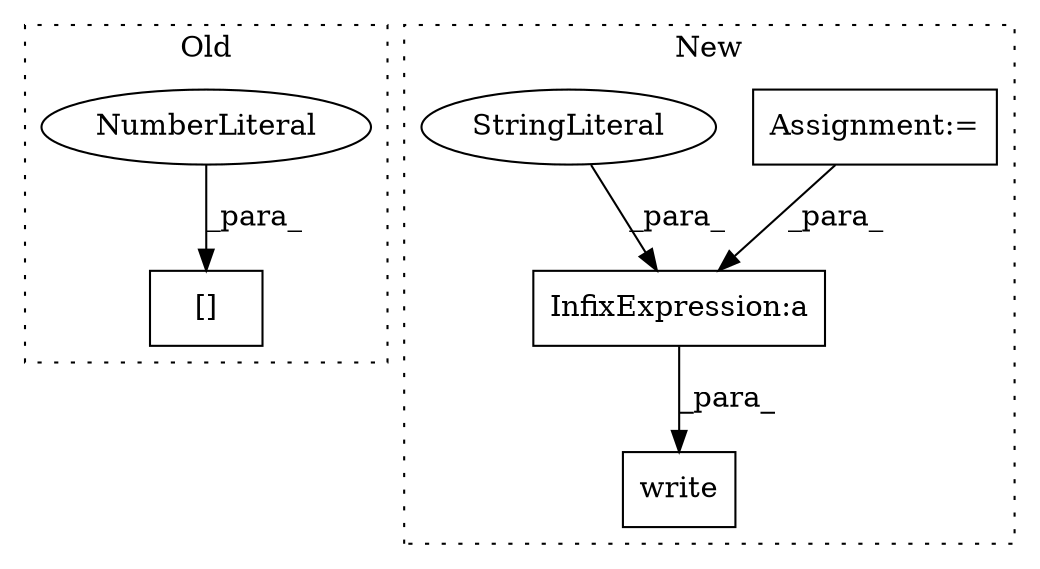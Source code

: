 digraph G {
subgraph cluster0 {
1 [label="[]" a="2" s="24635,24652" l="16,1" shape="box"];
3 [label="NumberLiteral" a="34" s="24651" l="1" shape="ellipse"];
label = "Old";
style="dotted";
}
subgraph cluster1 {
2 [label="write" a="32" s="26638,26713" l="6,2" shape="box"];
4 [label="Assignment:=" a="7" s="26593" l="1" shape="box"];
5 [label="InfixExpression:a" a="27" s="26675" l="12" shape="box"];
6 [label="StringLiteral" a="45" s="26644" l="31" shape="ellipse"];
label = "New";
style="dotted";
}
3 -> 1 [label="_para_"];
4 -> 5 [label="_para_"];
5 -> 2 [label="_para_"];
6 -> 5 [label="_para_"];
}